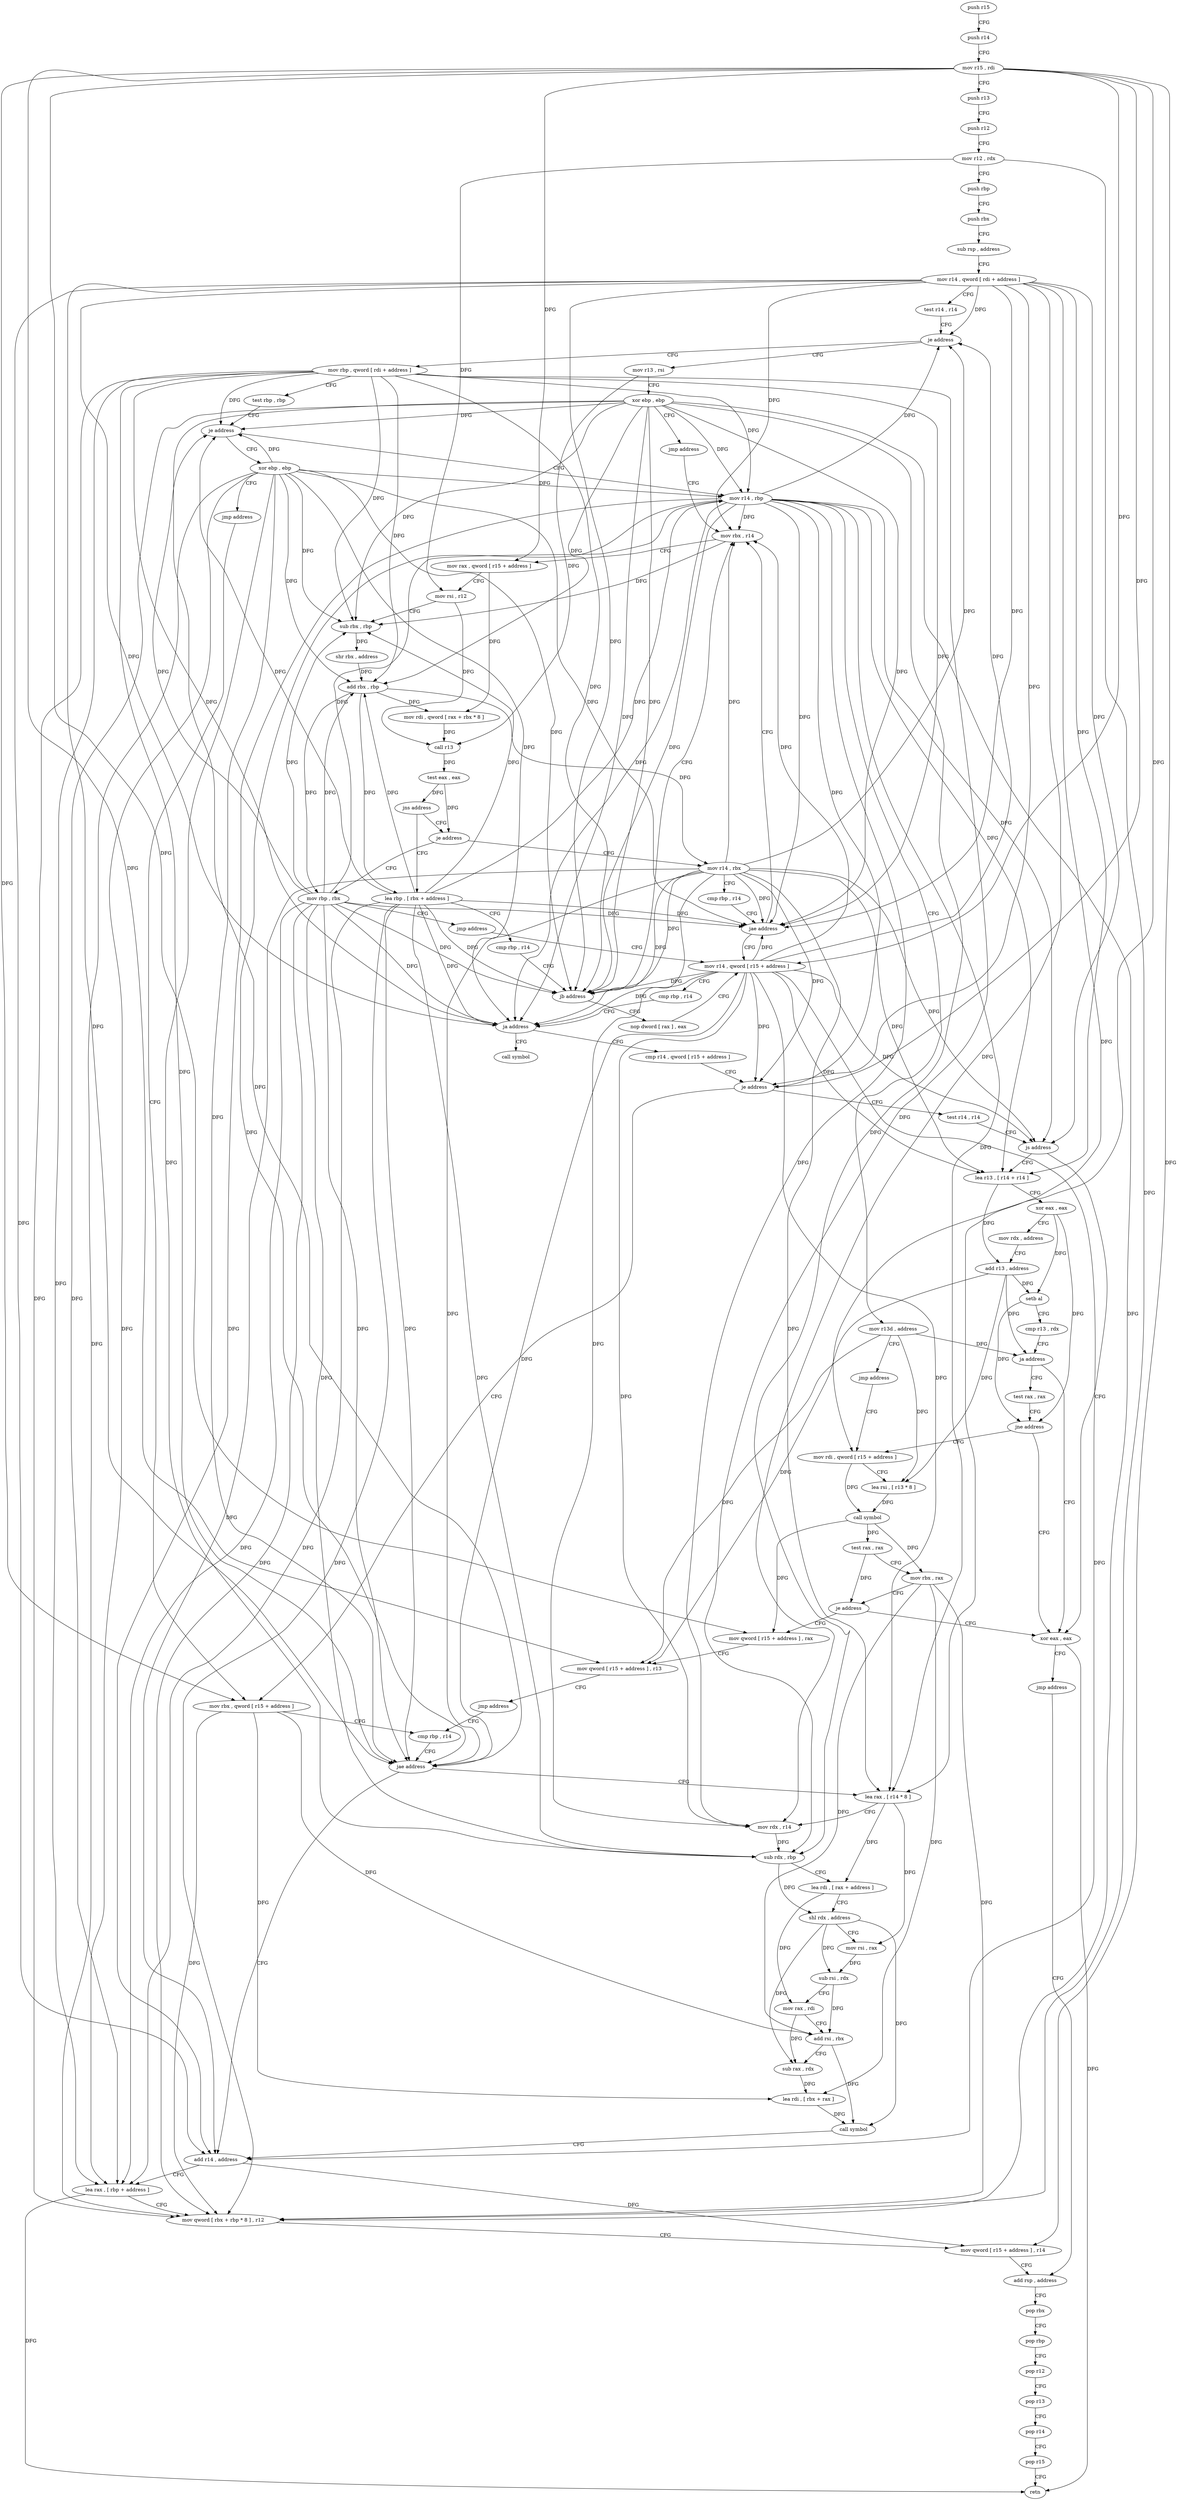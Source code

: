 digraph "func" {
"169856" [label = "push r15" ]
"169858" [label = "push r14" ]
"169860" [label = "mov r15 , rdi" ]
"169863" [label = "push r13" ]
"169865" [label = "push r12" ]
"169867" [label = "mov r12 , rdx" ]
"169870" [label = "push rbp" ]
"169871" [label = "push rbx" ]
"169872" [label = "sub rsp , address" ]
"169876" [label = "mov r14 , qword [ rdi + address ]" ]
"169880" [label = "test r14 , r14" ]
"169883" [label = "je address" ]
"170156" [label = "mov rbp , qword [ rdi + address ]" ]
"169889" [label = "mov r13 , rsi" ]
"170160" [label = "test rbp , rbp" ]
"170163" [label = "je address" ]
"170176" [label = "mov r14 , rbp" ]
"170165" [label = "xor ebp , ebp" ]
"169892" [label = "xor ebp , ebp" ]
"169894" [label = "jmp address" ]
"169918" [label = "mov rbx , r14" ]
"170179" [label = "mov r13d , address" ]
"170185" [label = "jmp address" ]
"170118" [label = "mov rdi , qword [ r15 + address ]" ]
"170167" [label = "jmp address" ]
"169979" [label = "mov rbx , qword [ r15 + address ]" ]
"169921" [label = "mov rax , qword [ r15 + address ]" ]
"169925" [label = "mov rsi , r12" ]
"169928" [label = "sub rbx , rbp" ]
"169931" [label = "shr rbx , address" ]
"169934" [label = "add rbx , rbp" ]
"169937" [label = "mov rdi , qword [ rax + rbx * 8 ]" ]
"169941" [label = "call r13" ]
"169944" [label = "test eax , eax" ]
"169946" [label = "jns address" ]
"169904" [label = "je address" ]
"169948" [label = "lea rbp , [ rbx + address ]" ]
"170122" [label = "lea rsi , [ r13 * 8 ]" ]
"170130" [label = "call symbol" ]
"170135" [label = "test rax , rax" ]
"170138" [label = "mov rbx , rax" ]
"170141" [label = "je address" ]
"170172" [label = "xor eax , eax" ]
"170143" [label = "mov qword [ r15 + address ] , rax" ]
"169983" [label = "cmp rbp , r14" ]
"170072" [label = "mov rbp , rbx" ]
"169910" [label = "mov r14 , rbx" ]
"169952" [label = "cmp rbp , r14" ]
"169955" [label = "jb address" ]
"169957" [label = "nop dword [ rax ] , eax" ]
"170174" [label = "jmp address" ]
"170050" [label = "add rsp , address" ]
"170147" [label = "mov qword [ r15 + address ] , r13" ]
"170151" [label = "jmp address" ]
"170034" [label = "add r14 , address" ]
"170038" [label = "lea rax , [ rbp + address ]" ]
"170042" [label = "mov qword [ rbx + rbp * 8 ] , r12" ]
"170046" [label = "mov qword [ r15 + address ] , r14" ]
"169988" [label = "lea rax , [ r14 * 8 ]" ]
"169996" [label = "mov rdx , r14" ]
"169999" [label = "sub rdx , rbp" ]
"170002" [label = "lea rdi , [ rax + address ]" ]
"170006" [label = "shl rdx , address" ]
"170010" [label = "mov rsi , rax" ]
"170013" [label = "sub rsi , rdx" ]
"170016" [label = "mov rax , rdi" ]
"170019" [label = "add rsi , rbx" ]
"170022" [label = "sub rax , rdx" ]
"170025" [label = "lea rdi , [ rbx + rax ]" ]
"170029" [label = "call symbol" ]
"170075" [label = "jmp address" ]
"169960" [label = "mov r14 , qword [ r15 + address ]" ]
"169913" [label = "cmp rbp , r14" ]
"169916" [label = "jae address" ]
"170054" [label = "pop rbx" ]
"170055" [label = "pop rbp" ]
"170056" [label = "pop r12" ]
"170058" [label = "pop r13" ]
"170060" [label = "pop r14" ]
"170062" [label = "pop r15" ]
"170064" [label = "retn" ]
"169986" [label = "jae address" ]
"169964" [label = "cmp rbp , r14" ]
"169967" [label = "ja address" ]
"170187" [label = "call symbol" ]
"169973" [label = "cmp r14 , qword [ r15 + address ]" ]
"169977" [label = "je address" ]
"170080" [label = "test r14 , r14" ]
"170083" [label = "js address" ]
"170085" [label = "lea r13 , [ r14 + r14 ]" ]
"170089" [label = "xor eax , eax" ]
"170091" [label = "mov rdx , address" ]
"170101" [label = "add r13 , address" ]
"170105" [label = "setb al" ]
"170108" [label = "cmp r13 , rdx" ]
"170111" [label = "ja address" ]
"170113" [label = "test rax , rax" ]
"170116" [label = "jne address" ]
"169856" -> "169858" [ label = "CFG" ]
"169858" -> "169860" [ label = "CFG" ]
"169860" -> "169863" [ label = "CFG" ]
"169860" -> "169921" [ label = "DFG" ]
"169860" -> "170118" [ label = "DFG" ]
"169860" -> "169979" [ label = "DFG" ]
"169860" -> "170143" [ label = "DFG" ]
"169860" -> "170147" [ label = "DFG" ]
"169860" -> "170046" [ label = "DFG" ]
"169860" -> "169960" [ label = "DFG" ]
"169860" -> "169977" [ label = "DFG" ]
"169863" -> "169865" [ label = "CFG" ]
"169865" -> "169867" [ label = "CFG" ]
"169867" -> "169870" [ label = "CFG" ]
"169867" -> "169925" [ label = "DFG" ]
"169867" -> "170042" [ label = "DFG" ]
"169870" -> "169871" [ label = "CFG" ]
"169871" -> "169872" [ label = "CFG" ]
"169872" -> "169876" [ label = "CFG" ]
"169876" -> "169880" [ label = "CFG" ]
"169876" -> "169883" [ label = "DFG" ]
"169876" -> "169918" [ label = "DFG" ]
"169876" -> "169955" [ label = "DFG" ]
"169876" -> "169986" [ label = "DFG" ]
"169876" -> "169916" [ label = "DFG" ]
"169876" -> "170034" [ label = "DFG" ]
"169876" -> "169988" [ label = "DFG" ]
"169876" -> "169996" [ label = "DFG" ]
"169876" -> "169967" [ label = "DFG" ]
"169876" -> "169977" [ label = "DFG" ]
"169876" -> "170083" [ label = "DFG" ]
"169876" -> "170085" [ label = "DFG" ]
"169880" -> "169883" [ label = "CFG" ]
"169883" -> "170156" [ label = "CFG" ]
"169883" -> "169889" [ label = "CFG" ]
"170156" -> "170160" [ label = "CFG" ]
"170156" -> "170163" [ label = "DFG" ]
"170156" -> "170176" [ label = "DFG" ]
"170156" -> "169928" [ label = "DFG" ]
"170156" -> "169934" [ label = "DFG" ]
"170156" -> "169955" [ label = "DFG" ]
"170156" -> "169986" [ label = "DFG" ]
"170156" -> "169916" [ label = "DFG" ]
"170156" -> "170038" [ label = "DFG" ]
"170156" -> "170042" [ label = "DFG" ]
"170156" -> "169999" [ label = "DFG" ]
"170156" -> "169967" [ label = "DFG" ]
"169889" -> "169892" [ label = "CFG" ]
"169889" -> "169941" [ label = "DFG" ]
"170160" -> "170163" [ label = "CFG" ]
"170163" -> "170176" [ label = "CFG" ]
"170163" -> "170165" [ label = "CFG" ]
"170176" -> "170179" [ label = "CFG" ]
"170176" -> "169883" [ label = "DFG" ]
"170176" -> "169918" [ label = "DFG" ]
"170176" -> "169955" [ label = "DFG" ]
"170176" -> "169986" [ label = "DFG" ]
"170176" -> "169916" [ label = "DFG" ]
"170176" -> "170034" [ label = "DFG" ]
"170176" -> "169988" [ label = "DFG" ]
"170176" -> "169996" [ label = "DFG" ]
"170176" -> "169967" [ label = "DFG" ]
"170176" -> "169977" [ label = "DFG" ]
"170176" -> "170083" [ label = "DFG" ]
"170176" -> "170085" [ label = "DFG" ]
"170165" -> "170167" [ label = "CFG" ]
"170165" -> "170163" [ label = "DFG" ]
"170165" -> "170176" [ label = "DFG" ]
"170165" -> "169928" [ label = "DFG" ]
"170165" -> "169934" [ label = "DFG" ]
"170165" -> "169955" [ label = "DFG" ]
"170165" -> "169986" [ label = "DFG" ]
"170165" -> "169916" [ label = "DFG" ]
"170165" -> "170038" [ label = "DFG" ]
"170165" -> "170042" [ label = "DFG" ]
"170165" -> "169999" [ label = "DFG" ]
"170165" -> "169967" [ label = "DFG" ]
"169892" -> "169894" [ label = "CFG" ]
"169892" -> "170163" [ label = "DFG" ]
"169892" -> "170176" [ label = "DFG" ]
"169892" -> "169928" [ label = "DFG" ]
"169892" -> "169934" [ label = "DFG" ]
"169892" -> "169955" [ label = "DFG" ]
"169892" -> "169986" [ label = "DFG" ]
"169892" -> "169916" [ label = "DFG" ]
"169892" -> "170038" [ label = "DFG" ]
"169892" -> "170042" [ label = "DFG" ]
"169892" -> "169999" [ label = "DFG" ]
"169892" -> "169967" [ label = "DFG" ]
"169894" -> "169918" [ label = "CFG" ]
"169918" -> "169921" [ label = "CFG" ]
"169918" -> "169928" [ label = "DFG" ]
"170179" -> "170185" [ label = "CFG" ]
"170179" -> "170122" [ label = "DFG" ]
"170179" -> "170147" [ label = "DFG" ]
"170179" -> "170111" [ label = "DFG" ]
"170185" -> "170118" [ label = "CFG" ]
"170118" -> "170122" [ label = "CFG" ]
"170118" -> "170130" [ label = "DFG" ]
"170167" -> "169979" [ label = "CFG" ]
"169979" -> "169983" [ label = "CFG" ]
"169979" -> "170042" [ label = "DFG" ]
"169979" -> "170019" [ label = "DFG" ]
"169979" -> "170025" [ label = "DFG" ]
"169921" -> "169925" [ label = "CFG" ]
"169921" -> "169937" [ label = "DFG" ]
"169925" -> "169928" [ label = "CFG" ]
"169925" -> "169941" [ label = "DFG" ]
"169928" -> "169931" [ label = "DFG" ]
"169931" -> "169934" [ label = "DFG" ]
"169934" -> "169937" [ label = "DFG" ]
"169934" -> "169948" [ label = "DFG" ]
"169934" -> "170072" [ label = "DFG" ]
"169934" -> "169910" [ label = "DFG" ]
"169937" -> "169941" [ label = "DFG" ]
"169941" -> "169944" [ label = "DFG" ]
"169944" -> "169946" [ label = "DFG" ]
"169944" -> "169904" [ label = "DFG" ]
"169946" -> "169904" [ label = "CFG" ]
"169946" -> "169948" [ label = "CFG" ]
"169904" -> "170072" [ label = "CFG" ]
"169904" -> "169910" [ label = "CFG" ]
"169948" -> "169952" [ label = "CFG" ]
"169948" -> "170163" [ label = "DFG" ]
"169948" -> "170176" [ label = "DFG" ]
"169948" -> "169928" [ label = "DFG" ]
"169948" -> "169934" [ label = "DFG" ]
"169948" -> "169955" [ label = "DFG" ]
"169948" -> "169986" [ label = "DFG" ]
"169948" -> "169916" [ label = "DFG" ]
"169948" -> "170038" [ label = "DFG" ]
"169948" -> "170042" [ label = "DFG" ]
"169948" -> "169999" [ label = "DFG" ]
"169948" -> "169967" [ label = "DFG" ]
"170122" -> "170130" [ label = "DFG" ]
"170130" -> "170135" [ label = "DFG" ]
"170130" -> "170138" [ label = "DFG" ]
"170130" -> "170143" [ label = "DFG" ]
"170135" -> "170138" [ label = "CFG" ]
"170135" -> "170141" [ label = "DFG" ]
"170138" -> "170141" [ label = "CFG" ]
"170138" -> "170042" [ label = "DFG" ]
"170138" -> "170019" [ label = "DFG" ]
"170138" -> "170025" [ label = "DFG" ]
"170141" -> "170172" [ label = "CFG" ]
"170141" -> "170143" [ label = "CFG" ]
"170172" -> "170174" [ label = "CFG" ]
"170172" -> "170064" [ label = "DFG" ]
"170143" -> "170147" [ label = "CFG" ]
"169983" -> "169986" [ label = "CFG" ]
"170072" -> "170075" [ label = "CFG" ]
"170072" -> "170163" [ label = "DFG" ]
"170072" -> "170176" [ label = "DFG" ]
"170072" -> "169928" [ label = "DFG" ]
"170072" -> "169934" [ label = "DFG" ]
"170072" -> "169955" [ label = "DFG" ]
"170072" -> "169986" [ label = "DFG" ]
"170072" -> "169916" [ label = "DFG" ]
"170072" -> "170038" [ label = "DFG" ]
"170072" -> "170042" [ label = "DFG" ]
"170072" -> "169999" [ label = "DFG" ]
"170072" -> "169967" [ label = "DFG" ]
"169910" -> "169913" [ label = "CFG" ]
"169910" -> "169883" [ label = "DFG" ]
"169910" -> "169918" [ label = "DFG" ]
"169910" -> "169955" [ label = "DFG" ]
"169910" -> "169986" [ label = "DFG" ]
"169910" -> "169916" [ label = "DFG" ]
"169910" -> "170034" [ label = "DFG" ]
"169910" -> "169988" [ label = "DFG" ]
"169910" -> "169996" [ label = "DFG" ]
"169910" -> "169967" [ label = "DFG" ]
"169910" -> "169977" [ label = "DFG" ]
"169910" -> "170083" [ label = "DFG" ]
"169910" -> "170085" [ label = "DFG" ]
"169952" -> "169955" [ label = "CFG" ]
"169955" -> "169918" [ label = "CFG" ]
"169955" -> "169957" [ label = "CFG" ]
"169957" -> "169960" [ label = "CFG" ]
"170174" -> "170050" [ label = "CFG" ]
"170050" -> "170054" [ label = "CFG" ]
"170147" -> "170151" [ label = "CFG" ]
"170151" -> "169983" [ label = "CFG" ]
"170034" -> "170038" [ label = "CFG" ]
"170034" -> "170046" [ label = "DFG" ]
"170038" -> "170042" [ label = "CFG" ]
"170038" -> "170064" [ label = "DFG" ]
"170042" -> "170046" [ label = "CFG" ]
"170046" -> "170050" [ label = "CFG" ]
"169988" -> "169996" [ label = "CFG" ]
"169988" -> "170002" [ label = "DFG" ]
"169988" -> "170010" [ label = "DFG" ]
"169996" -> "169999" [ label = "DFG" ]
"169999" -> "170002" [ label = "CFG" ]
"169999" -> "170006" [ label = "DFG" ]
"170002" -> "170006" [ label = "CFG" ]
"170002" -> "170016" [ label = "DFG" ]
"170006" -> "170010" [ label = "CFG" ]
"170006" -> "170013" [ label = "DFG" ]
"170006" -> "170022" [ label = "DFG" ]
"170006" -> "170029" [ label = "DFG" ]
"170010" -> "170013" [ label = "DFG" ]
"170013" -> "170016" [ label = "CFG" ]
"170013" -> "170019" [ label = "DFG" ]
"170016" -> "170019" [ label = "CFG" ]
"170016" -> "170022" [ label = "DFG" ]
"170019" -> "170022" [ label = "CFG" ]
"170019" -> "170029" [ label = "DFG" ]
"170022" -> "170025" [ label = "DFG" ]
"170025" -> "170029" [ label = "DFG" ]
"170029" -> "170034" [ label = "CFG" ]
"170075" -> "169960" [ label = "CFG" ]
"169960" -> "169964" [ label = "CFG" ]
"169960" -> "169883" [ label = "DFG" ]
"169960" -> "169918" [ label = "DFG" ]
"169960" -> "169955" [ label = "DFG" ]
"169960" -> "169986" [ label = "DFG" ]
"169960" -> "169916" [ label = "DFG" ]
"169960" -> "170034" [ label = "DFG" ]
"169960" -> "169988" [ label = "DFG" ]
"169960" -> "169996" [ label = "DFG" ]
"169960" -> "169967" [ label = "DFG" ]
"169960" -> "169977" [ label = "DFG" ]
"169960" -> "170083" [ label = "DFG" ]
"169960" -> "170085" [ label = "DFG" ]
"169913" -> "169916" [ label = "CFG" ]
"169916" -> "169960" [ label = "CFG" ]
"169916" -> "169918" [ label = "CFG" ]
"170054" -> "170055" [ label = "CFG" ]
"170055" -> "170056" [ label = "CFG" ]
"170056" -> "170058" [ label = "CFG" ]
"170058" -> "170060" [ label = "CFG" ]
"170060" -> "170062" [ label = "CFG" ]
"170062" -> "170064" [ label = "CFG" ]
"169986" -> "170034" [ label = "CFG" ]
"169986" -> "169988" [ label = "CFG" ]
"169964" -> "169967" [ label = "CFG" ]
"169967" -> "170187" [ label = "CFG" ]
"169967" -> "169973" [ label = "CFG" ]
"169973" -> "169977" [ label = "CFG" ]
"169977" -> "170080" [ label = "CFG" ]
"169977" -> "169979" [ label = "CFG" ]
"170080" -> "170083" [ label = "CFG" ]
"170083" -> "170172" [ label = "CFG" ]
"170083" -> "170085" [ label = "CFG" ]
"170085" -> "170089" [ label = "CFG" ]
"170085" -> "170101" [ label = "DFG" ]
"170089" -> "170091" [ label = "CFG" ]
"170089" -> "170105" [ label = "DFG" ]
"170089" -> "170116" [ label = "DFG" ]
"170091" -> "170101" [ label = "CFG" ]
"170101" -> "170105" [ label = "DFG" ]
"170101" -> "170122" [ label = "DFG" ]
"170101" -> "170147" [ label = "DFG" ]
"170101" -> "170111" [ label = "DFG" ]
"170105" -> "170108" [ label = "CFG" ]
"170105" -> "170116" [ label = "DFG" ]
"170108" -> "170111" [ label = "CFG" ]
"170111" -> "170172" [ label = "CFG" ]
"170111" -> "170113" [ label = "CFG" ]
"170113" -> "170116" [ label = "CFG" ]
"170116" -> "170172" [ label = "CFG" ]
"170116" -> "170118" [ label = "CFG" ]
}
